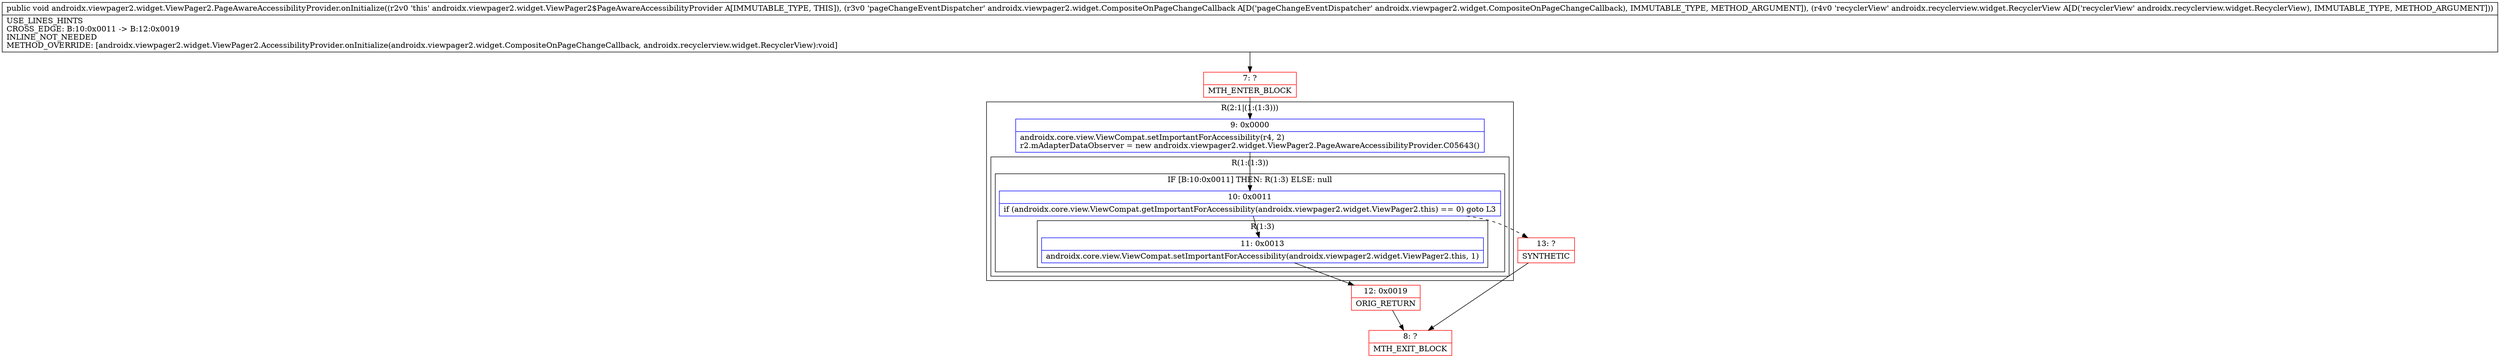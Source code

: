 digraph "CFG forandroidx.viewpager2.widget.ViewPager2.PageAwareAccessibilityProvider.onInitialize(Landroidx\/viewpager2\/widget\/CompositeOnPageChangeCallback;Landroidx\/recyclerview\/widget\/RecyclerView;)V" {
subgraph cluster_Region_318789833 {
label = "R(2:1|(1:(1:3)))";
node [shape=record,color=blue];
Node_9 [shape=record,label="{9\:\ 0x0000|androidx.core.view.ViewCompat.setImportantForAccessibility(r4, 2)\lr2.mAdapterDataObserver = new androidx.viewpager2.widget.ViewPager2.PageAwareAccessibilityProvider.C05643()\l}"];
subgraph cluster_Region_401809515 {
label = "R(1:(1:3))";
node [shape=record,color=blue];
subgraph cluster_IfRegion_1097493699 {
label = "IF [B:10:0x0011] THEN: R(1:3) ELSE: null";
node [shape=record,color=blue];
Node_10 [shape=record,label="{10\:\ 0x0011|if (androidx.core.view.ViewCompat.getImportantForAccessibility(androidx.viewpager2.widget.ViewPager2.this) == 0) goto L3\l}"];
subgraph cluster_Region_878484690 {
label = "R(1:3)";
node [shape=record,color=blue];
Node_11 [shape=record,label="{11\:\ 0x0013|androidx.core.view.ViewCompat.setImportantForAccessibility(androidx.viewpager2.widget.ViewPager2.this, 1)\l}"];
}
}
}
}
Node_7 [shape=record,color=red,label="{7\:\ ?|MTH_ENTER_BLOCK\l}"];
Node_12 [shape=record,color=red,label="{12\:\ 0x0019|ORIG_RETURN\l}"];
Node_8 [shape=record,color=red,label="{8\:\ ?|MTH_EXIT_BLOCK\l}"];
Node_13 [shape=record,color=red,label="{13\:\ ?|SYNTHETIC\l}"];
MethodNode[shape=record,label="{public void androidx.viewpager2.widget.ViewPager2.PageAwareAccessibilityProvider.onInitialize((r2v0 'this' androidx.viewpager2.widget.ViewPager2$PageAwareAccessibilityProvider A[IMMUTABLE_TYPE, THIS]), (r3v0 'pageChangeEventDispatcher' androidx.viewpager2.widget.CompositeOnPageChangeCallback A[D('pageChangeEventDispatcher' androidx.viewpager2.widget.CompositeOnPageChangeCallback), IMMUTABLE_TYPE, METHOD_ARGUMENT]), (r4v0 'recyclerView' androidx.recyclerview.widget.RecyclerView A[D('recyclerView' androidx.recyclerview.widget.RecyclerView), IMMUTABLE_TYPE, METHOD_ARGUMENT]))  | USE_LINES_HINTS\lCROSS_EDGE: B:10:0x0011 \-\> B:12:0x0019\lINLINE_NOT_NEEDED\lMETHOD_OVERRIDE: [androidx.viewpager2.widget.ViewPager2.AccessibilityProvider.onInitialize(androidx.viewpager2.widget.CompositeOnPageChangeCallback, androidx.recyclerview.widget.RecyclerView):void]\l}"];
MethodNode -> Node_7;Node_9 -> Node_10;
Node_10 -> Node_11;
Node_10 -> Node_13[style=dashed];
Node_11 -> Node_12;
Node_7 -> Node_9;
Node_12 -> Node_8;
Node_13 -> Node_8;
}

